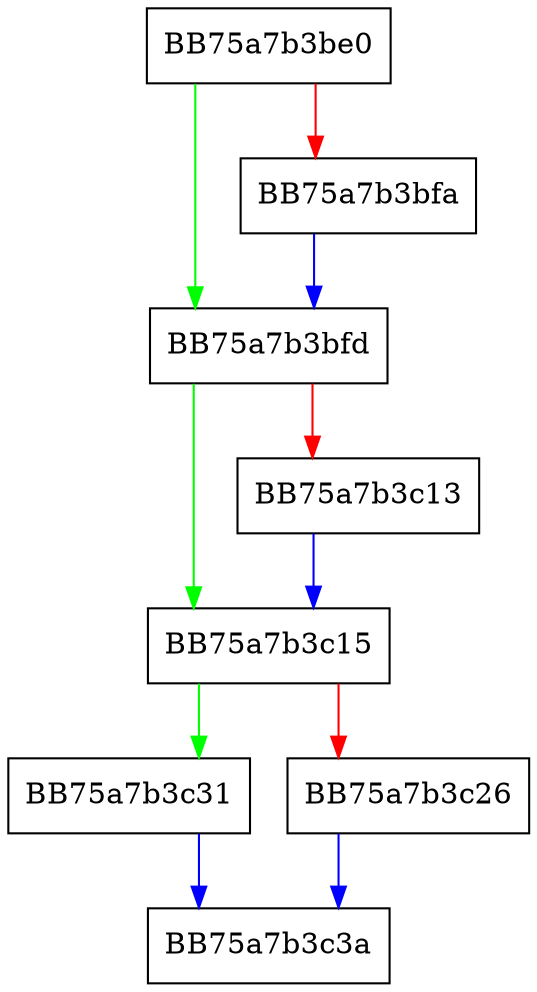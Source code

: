 digraph FPU_fucom {
  node [shape="box"];
  graph [splines=ortho];
  BB75a7b3be0 -> BB75a7b3bfd [color="green"];
  BB75a7b3be0 -> BB75a7b3bfa [color="red"];
  BB75a7b3bfa -> BB75a7b3bfd [color="blue"];
  BB75a7b3bfd -> BB75a7b3c15 [color="green"];
  BB75a7b3bfd -> BB75a7b3c13 [color="red"];
  BB75a7b3c13 -> BB75a7b3c15 [color="blue"];
  BB75a7b3c15 -> BB75a7b3c31 [color="green"];
  BB75a7b3c15 -> BB75a7b3c26 [color="red"];
  BB75a7b3c26 -> BB75a7b3c3a [color="blue"];
  BB75a7b3c31 -> BB75a7b3c3a [color="blue"];
}